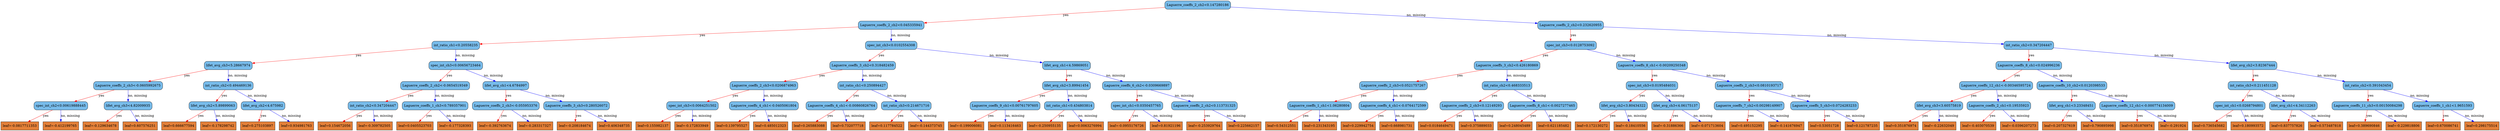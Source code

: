 digraph {
	graph [bb="0,0,8634.4,567",
		rankdir=TB
	];
	node [label="\N"];
	0	[fillcolor="#78bceb",
		height=0.5,
		label="Laguerre_coeffs_2_ch2<0.147280186",
		pos="4266.5,549",
		shape=box,
		style="filled, rounded",
		width=3.1076];
	1	[fillcolor="#78bceb",
		height=0.5,
		label="Laguerre_coeffs_2_ch2<0.045335941",
		pos="3162.5,460.5",
		shape=box,
		style="filled, rounded",
		width=3.1076];
	0 -> 1	[color="#FF0000",
		label=yes,
		lp="3822.5,504.75",
		pos="e,3274.7,470.29 4154.3,539.21 3946.3,522.91 3502.3,488.13 3286.1,471.18"];
	2	[fillcolor="#78bceb",
		height=0.5,
		label="Laguerre_coeffs_2_ch2<0.232620955",
		pos="5432.5,460.5",
		shape=box,
		style="filled, rounded",
		width=3.1076];
	0 -> 2	[color="#0000FF",
		label="no, missing",
		lp="4986.4,504.75",
		pos="e,5320.3,469.82 4378.8,539.67 4598,523.41 5081.1,487.57 5309,470.66"];
	3	[fillcolor="#78bceb",
		height=0.5,
		label="int_ratio_ch1<0.20558235",
		pos="1620.5,372",
		shape=box,
		style="filled, rounded",
		width=2.2326];
	1 -> 3	[color="#FF0000",
		label=yes,
		lp="2539.5,416.25",
		pos="e,1701.2,377.53 3050.4,453.21 2758.6,436.84 1980.1,393.17 1712.4,378.15"];
	4	[fillcolor="#78bceb",
		height=0.5,
		label="spec_int_ch3<0.0102554308",
		pos="3162.5,372",
		shape=box,
		style="filled, rounded",
		width=2.4097];
	1 -> 4	[color="#0000FF",
		label="no, missing",
		lp="3194.4,416.25",
		pos="e,3162.5,390.35 3162.5,442.41 3162.5,430.76 3162.5,415.05 3162.5,401.52"];
	5	[fillcolor="#78bceb",
		height=0.5,
		label="spec_int_ch3<0.0128753092",
		pos="5432.5,372",
		shape=box,
		style="filled, rounded",
		width=2.4097];
	2 -> 5	[color="#FF0000",
		label=yes,
		lp="5441.5,416.25",
		pos="e,5432.5,390.35 5432.5,442.41 5432.5,430.76 5432.5,415.05 5432.5,401.52"];
	6	[fillcolor="#78bceb",
		height=0.5,
		label="int_ratio_ch2<0.347204447",
		pos="7011.5,372",
		shape=box,
		style="filled, rounded",
		width=2.3264];
	2 -> 6	[color="#0000FF",
		label="no, missing",
		lp="6395.4,416.25",
		pos="e,6927.6,377.6 5544.8,453.35 5841.2,437.11 6640.6,393.32 6916.4,378.21"];
	7	[fillcolor="#78bceb",
		height=0.5,
		label="lifet_avg_ch3<5.28667974",
		pos="784.5,283.5",
		shape=box,
		style="filled, rounded",
		width=2.2639];
	3 -> 7	[color="#FF0000",
		label=yes,
		lp="1286.5,327.75",
		pos="e,866.48,292.98 1540,362.67 1384.2,346.56 1042.7,311.22 877.58,294.13"];
	8	[fillcolor="#78bceb",
		height=0.5,
		label="spec_int_ch3<0.00656723464",
		pos="1620.5,283.5",
		shape=box,
		style="filled, rounded",
		width=2.5035];
	3 -> 8	[color="#0000FF",
		label="no, missing",
		lp="1652.4,327.75",
		pos="e,1620.5,301.85 1620.5,353.91 1620.5,342.26 1620.5,326.55 1620.5,313.02"];
	9	[fillcolor="#78bceb",
		height=0.5,
		label="Laguerre_coeffs_3_ch2<0.318482459",
		pos="2958.5,283.5",
		shape=box,
		style="filled, rounded",
		width=3.1076];
	4 -> 9	[color="#FF0000",
		label=yes,
		lp="3088.5,327.75",
		pos="e,2999.6,301.91 3121.7,353.7 3089.6,340.08 3044.6,320.99 3010,306.32"];
	10	[fillcolor="#78bceb",
		height=0.5,
		label="lifet_avg_ch1<4.59869051",
		pos="3541.5,283.5",
		shape=box,
		style="filled, rounded",
		width=2.2639];
	4 -> 10	[color="#0000FF",
		label="no, missing",
		lp="3418.4,327.75",
		pos="e,3465.1,301.95 3238.7,353.6 3301,339.4 3388.9,319.32 3454,304.47"];
	15	[fillcolor="#78bceb",
		height=0.5,
		label="Laguerre_coeffs_2_ch3<-0.0605992675",
		pos="437.5,195",
		shape=box,
		style="filled, rounded",
		width=3.2639];
	7 -> 15	[color="#FF0000",
		label=yes,
		lp="651.5,239.25",
		pos="e,507.49,213.45 714.7,265.1 657.96,250.96 577.87,230.99 518.35,216.15"];
	16	[fillcolor="#78bceb",
		height=0.5,
		label="int_ratio_ch2<0.494469136",
		pos="784.5,195",
		shape=box,
		style="filled, rounded",
		width=2.3264];
	7 -> 16	[color="#0000FF",
		label="no, missing",
		lp="816.38,239.25",
		pos="e,784.5,213.35 784.5,265.41 784.5,253.76 784.5,238.05 784.5,224.52"];
	17	[fillcolor="#78bceb",
		height=0.5,
		label="Laguerre_coeffs_2_ch2<-0.0654519349",
		pos="1498.5,195",
		shape=box,
		style="filled, rounded",
		width=3.2639];
	8 -> 17	[color="#FF0000",
		label=yes,
		lp="1579.5,239.25",
		pos="e,1522.9,213.27 1596.1,265.2 1577.7,252.18 1552.3,234.17 1532.1,219.79"];
	18	[fillcolor="#78bceb",
		height=0.5,
		label="lifet_avg_ch1<4.6784997",
		pos="1742.5,195",
		shape=box,
		style="filled, rounded",
		width=2.1701];
	8 -> 18	[color="#0000FF",
		label="no, missing",
		lp="1724.4,239.25",
		pos="e,1718.1,213.27 1644.9,265.2 1663.3,252.18 1688.7,234.17 1708.9,219.79"];
	31	[fillcolor="#78bceb",
		height=0.5,
		label="spec_int_ch2<0.00619888445",
		pos="205.5,106.5",
		shape=box,
		style="filled, rounded",
		width=2.5035];
	15 -> 31	[color="#FF0000",
		label=yes,
		lp="351.5,150.75",
		pos="e,252.1,124.87 390.83,176.6 353.94,162.85 302.28,143.58 262.86,128.89"];
	32	[fillcolor="#78bceb",
		height=0.5,
		label="lifet_avg_ch3<4.82009935",
		pos="437.5,106.5",
		shape=box,
		style="filled, rounded",
		width=2.2639];
	15 -> 32	[color="#0000FF",
		label="no, missing",
		lp="469.38,150.75",
		pos="e,437.5,124.85 437.5,176.91 437.5,165.26 437.5,149.55 437.5,136.02"];
	33	[fillcolor="#78bceb",
		height=0.5,
		label="lifet_avg_ch2<5.89899063",
		pos="730.5,106.5",
		shape=box,
		style="filled, rounded",
		width=2.2639];
	16 -> 33	[color="#FF0000",
		label=yes,
		lp="771.5,150.75",
		pos="e,741.33,124.85 773.83,176.91 766.26,164.79 755.95,148.27 747.29,134.39"];
	34	[fillcolor="#78bceb",
		height=0.5,
		label="lifet_avg_ch2<4.675982",
		pos="904.5,106.5",
		shape=box,
		style="filled, rounded",
		width=2.0764];
	16 -> 34	[color="#0000FF",
		label="no, missing",
		lp="887.38,150.75",
		pos="e,880.55,124.77 808.5,176.7 826.48,163.74 851.32,145.84 871.22,131.49"];
	63	[fillcolor="#e48038",
		height=0.5,
		label="leaf=-0.0817711353",
		pos="63.5,18",
		shape=box,
		style=filled,
		width=1.7639];
	31 -> 63	[color="#FF0000",
		label=yes,
		lp="156.5,62.25",
		pos="e,91.845,36.267 177.11,88.203 155.43,75.003 125.36,56.683 101.6,42.209"];
	64	[fillcolor="#e48038",
		height=0.5,
		label="leaf=-0.412199765",
		pos="205.5,18",
		shape=box,
		style=filled,
		width=1.6701];
	31 -> 64	[color="#0000FF",
		label="no, missing",
		lp="237.38,62.25",
		pos="e,205.5,36.35 205.5,88.41 205.5,76.758 205.5,61.047 205.5,47.519"];
	65	[fillcolor="#e48038",
		height=0.5,
		label="leaf=-0.129634678",
		pos="343.5,18",
		shape=box,
		style=filled,
		width=1.6701];
	32 -> 65	[color="#FF0000",
		label=yes,
		lp="408.5,62.25",
		pos="e,362.35,36.35 418.93,88.41 405.11,75.698 386.05,58.157 370.55,43.889"];
	66	[fillcolor="#e48038",
		height=0.5,
		label="leaf=0.607576251",
		pos="479.5,18",
		shape=box,
		style=filled,
		width=1.6076];
	32 -> 66	[color="#0000FF",
		label="no, missing",
		lp="494.38,62.25",
		pos="e,471.08,36.35 445.8,88.41 451.57,76.522 459.39,60.41 466.05,46.702"];
	67	[fillcolor="#e48038",
		height=0.5,
		label="leaf=0.666677594",
		pos="613.5,18",
		shape=box,
		style=filled,
		width=1.6076];
	33 -> 67	[color="#FF0000",
		label=yes,
		lp="691.5,62.25",
		pos="e,636.85,36.267 707.1,88.203 689.57,75.238 665.35,57.336 645.95,42.988"];
	68	[fillcolor="#e48038",
		height=0.5,
		label="leaf=-0.178298742",
		pos="749.5,18",
		shape=box,
		style=filled,
		width=1.6701];
	33 -> 68	[color="#0000FF",
		label="no, missing",
		lp="774.38,62.25",
		pos="e,745.69,36.35 734.25,88.41 736.81,76.758 740.26,61.047 743.24,47.519"];
	69	[fillcolor="#e48038",
		height=0.5,
		label="leaf=0.275103897",
		pos="885.5,18",
		shape=box,
		style=filled,
		width=1.6076];
	34 -> 69	[color="#FF0000",
		label=yes,
		lp="906.5,62.25",
		pos="e,889.31,36.35 900.75,88.41 898.19,76.758 894.74,61.047 891.76,47.519"];
	70	[fillcolor="#e48038",
		height=0.5,
		label="leaf=0.934981763",
		pos="1019.5,18",
		shape=box,
		style=filled,
		width=1.6076];
	34 -> 70	[color="#0000FF",
		label="no, missing",
		lp="1004.4,62.25",
		pos="e,996.54,36.267 927.5,88.203 944.65,75.297 968.32,57.498 987.35,43.183"];
	35	[fillcolor="#78bceb",
		height=0.5,
		label="int_ratio_ch2<0.347204447",
		pos="1284.5,106.5",
		shape=box,
		style="filled, rounded",
		width=2.3264];
	17 -> 35	[color="#FF0000",
		label=yes,
		lp="1420.5,150.75",
		pos="e,1327.5,124.87 1455.5,176.6 1421.6,162.9 1374.2,143.75 1337.9,129.08"];
	36	[fillcolor="#78bceb",
		height=0.5,
		label="Laguerre_coeffs_1_ch3<0.789357901",
		pos="1498.5,106.5",
		shape=box,
		style="filled, rounded",
		width=3.1076];
	17 -> 36	[color="#0000FF",
		label="no, missing",
		lp="1530.4,150.75",
		pos="e,1498.5,124.85 1498.5,176.91 1498.5,165.26 1498.5,149.55 1498.5,136.02"];
	37	[fillcolor="#78bceb",
		height=0.5,
		label="Laguerre_coeffs_2_ch3<-0.055953376",
		pos="1742.5,106.5",
		shape=box,
		style="filled, rounded",
		width=3.1701];
	18 -> 37	[color="#FF0000",
		label=yes,
		lp="1751.5,150.75",
		pos="e,1742.5,124.85 1742.5,176.91 1742.5,165.26 1742.5,149.55 1742.5,136.02"];
	38	[fillcolor="#78bceb",
		height=0.5,
		label="Laguerre_coeffs_3_ch3<0.280526072",
		pos="1986.5,106.5",
		shape=box,
		style="filled, rounded",
		width=3.1076];
	18 -> 38	[color="#0000FF",
		label="no, missing",
		lp="1918.4,150.75",
		pos="e,1937.5,124.87 1791.6,176.6 1830.5,162.79 1885.2,143.42 1926.7,128.7"];
	71	[fillcolor="#e48038",
		height=0.5,
		label="leaf=0.154672056",
		pos="1153.5,18",
		shape=box,
		style=filled,
		width=1.6076];
	35 -> 71	[color="#FF0000",
		label=yes,
		lp="1240.5,62.25",
		pos="e,1179.6,36.267 1258.3,88.203 1238.5,75.12 1211.1,57.01 1189.2,42.597"];
	72	[fillcolor="#e48038",
		height=0.5,
		label="leaf=-0.309782505",
		pos="1289.5,18",
		shape=box,
		style=filled,
		width=1.6701];
	35 -> 72	[color="#0000FF",
		label="no, missing",
		lp="1319.4,62.25",
		pos="e,1288.5,36.35 1285.5,88.41 1286.2,76.758 1287.1,61.047 1287.9,47.519"];
	73	[fillcolor="#e48038",
		height=0.5,
		label="leaf=0.0405523703",
		pos="1428.5,18",
		shape=box,
		style=filled,
		width=1.7014];
	36 -> 73	[color="#FF0000",
		label=yes,
		lp="1479.5,62.25",
		pos="e,1442.5,36.35 1484.7,88.41 1474.7,76.051 1461,59.127 1449.6,45.085"];
	74	[fillcolor="#e48038",
		height=0.5,
		label="leaf=-0.177328393",
		pos="1567.5,18",
		shape=box,
		style=filled,
		width=1.6701];
	36 -> 74	[color="#0000FF",
		label="no, missing",
		lp="1571.4,62.25",
		pos="e,1553.7,36.35 1512.1,88.41 1522,76.051 1535.5,59.127 1546.7,45.085"];
	75	[fillcolor="#e48038",
		height=0.5,
		label="leaf=-0.392763674",
		pos="1705.5,18",
		shape=box,
		style=filled,
		width=1.6701];
	37 -> 75	[color="#FF0000",
		label=yes,
		lp="1736.5,62.25",
		pos="e,1712.9,36.35 1735.2,88.41 1730.1,76.522 1723.2,60.41 1717.3,46.702"];
	76	[fillcolor="#e48038",
		height=0.5,
		label="leaf=-0.283317327",
		pos="1843.5,18",
		shape=box,
		style=filled,
		width=1.6701];
	37 -> 76	[color="#0000FF",
		label="no, missing",
		lp="1834.4,62.25",
		pos="e,1823.2,36.35 1762.5,88.41 1777.4,75.581 1798.2,57.831 1814.9,43.493"];
	77	[fillcolor="#e48038",
		height=0.5,
		label="leaf=-0.208184674",
		pos="1981.5,18",
		shape=box,
		style=filled,
		width=1.6701];
	38 -> 77	[color="#FF0000",
		label=yes,
		lp="1993.5,62.25",
		pos="e,1982.5,36.35 1985.5,88.41 1984.8,76.758 1983.9,61.047 1983.1,47.519"];
	78	[fillcolor="#e48038",
		height=0.5,
		label="leaf=0.406348735",
		pos="2117.5,18",
		shape=box,
		style=filled,
		width=1.6076];
	38 -> 78	[color="#0000FF",
		label="no, missing",
		lp="2096.4,62.25",
		pos="e,2091.4,36.267 2012.7,88.203 2032.5,75.12 2059.9,57.01 2081.8,42.597"];
	19	[fillcolor="#78bceb",
		height=0.5,
		label="Laguerre_coeffs_2_ch3<0.0206874963",
		pos="2633.5,195",
		shape=box,
		style="filled, rounded",
		width=3.2014];
	9 -> 19	[color="#FF0000",
		label=yes,
		lp="2834.5,239.25",
		pos="e,2699.1,213.45 2893.1,265.1 2840.2,251.02 2765.6,231.16 2709.9,216.34"];
	20	[fillcolor="#78bceb",
		height=0.5,
		label="int_ratio_ch1<0.250894427",
		pos="2958.5,195",
		shape=box,
		style="filled, rounded",
		width=2.3264];
	9 -> 20	[color="#0000FF",
		label="no, missing",
		lp="2990.4,239.25",
		pos="e,2958.5,213.35 2958.5,265.41 2958.5,253.76 2958.5,238.05 2958.5,224.52"];
	21	[fillcolor="#78bceb",
		height=0.5,
		label="lifet_avg_ch2<3.89941454",
		pos="3541.5,195",
		shape=box,
		style="filled, rounded",
		width=2.2639];
	10 -> 21	[color="#FF0000",
		label=yes,
		lp="3550.5,239.25",
		pos="e,3541.5,213.35 3541.5,265.41 3541.5,253.76 3541.5,238.05 3541.5,224.52"];
	22	[fillcolor="#78bceb",
		height=0.5,
		label="Laguerre_coeffs_6_ch2<-0.0309669897",
		pos="3913.5,195",
		shape=box,
		style="filled, rounded",
		width=3.2639];
	10 -> 22	[color="#0000FF",
		label="no, missing",
		lp="3793.4,239.25",
		pos="e,3838.5,213.45 3616.3,265.1 3677.4,250.9 3763.7,230.82 3827.6,215.97"];
	39	[fillcolor="#78bceb",
		height=0.5,
		label="spec_int_ch3<0.0064251502",
		pos="2387.5,106.5",
		shape=box,
		style="filled, rounded",
		width=2.4097];
	19 -> 39	[color="#FF0000",
		label=yes,
		lp="2542.5,150.75",
		pos="e,2436.9,124.87 2584,176.6 2544.6,162.76 2489.4,143.34 2447.5,128.61"];
	40	[fillcolor="#78bceb",
		height=0.5,
		label="Laguerre_coeffs_4_ch1<-0.0405061804",
		pos="2633.5,106.5",
		shape=box,
		style="filled, rounded",
		width=3.2639];
	19 -> 40	[color="#0000FF",
		label="no, missing",
		lp="2665.4,150.75",
		pos="e,2633.5,124.85 2633.5,176.91 2633.5,165.26 2633.5,149.55 2633.5,136.02"];
	41	[fillcolor="#78bceb",
		height=0.5,
		label="Laguerre_coeffs_4_ch1<-0.00860826764",
		pos="2907.5,106.5",
		shape=box,
		style="filled, rounded",
		width=3.3576];
	20 -> 41	[color="#FF0000",
		label=yes,
		lp="2947.5,150.75",
		pos="e,2917.7,124.85 2948.4,176.91 2941.3,164.79 2931.5,148.27 2923.4,134.39"];
	42	[fillcolor="#78bceb",
		height=0.5,
		label="int_ratio_ch3<0.214671716",
		pos="3130.5,106.5",
		shape=box,
		style="filled, rounded",
		width=2.3264];
	20 -> 42	[color="#0000FF",
		label="no, missing",
		lp="3092.4,150.75",
		pos="e,3095.9,124.91 2992.9,176.7 3019.5,163.31 3056.6,144.65 3085.6,130.08"];
	79	[fillcolor="#e48038",
		height=0.5,
		label="leaf=0.155982137",
		pos="2251.5,18",
		shape=box,
		style=filled,
		width=1.6076];
	39 -> 79	[color="#FF0000",
		label=yes,
		lp="2341.5,62.25",
		pos="e,2278.6,36.267 2360.3,88.203 2339.6,75.062 2311,56.846 2288.3,42.403"];
	80	[fillcolor="#e48038",
		height=0.5,
		label="leaf=-0.172833949",
		pos="2387.5,18",
		shape=box,
		style=filled,
		width=1.6701];
	39 -> 80	[color="#0000FF",
		label="no, missing",
		lp="2419.4,62.25",
		pos="e,2387.5,36.35 2387.5,88.41 2387.5,76.758 2387.5,61.047 2387.5,47.519"];
	81	[fillcolor="#e48038",
		height=0.5,
		label="leaf=0.139795527",
		pos="2523.5,18",
		shape=box,
		style=filled,
		width=1.6076];
	40 -> 81	[color="#FF0000",
		label=yes,
		lp="2597.5,62.25",
		pos="e,2545.5,36.267 2611.5,88.203 2595.2,75.356 2572.7,57.661 2554.5,43.38"];
	82	[fillcolor="#e48038",
		height=0.5,
		label="leaf=0.485012323",
		pos="2657.5,18",
		shape=box,
		style=filled,
		width=1.6076];
	40 -> 82	[color="#0000FF",
		label="no, missing",
		lp="2680.4,62.25",
		pos="e,2652.7,36.35 2638.2,88.41 2641.5,76.64 2645.9,60.729 2649.7,47.11"];
	83	[fillcolor="#e48038",
		height=0.5,
		label="leaf=0.265883088",
		pos="2791.5,18",
		shape=box,
		style=filled,
		width=1.6076];
	41 -> 83	[color="#FF0000",
		label=yes,
		lp="2869.5,62.25",
		pos="e,2814.7,36.267 2884.3,88.203 2866.9,75.238 2842.9,57.336 2823.7,42.988"];
	84	[fillcolor="#e48038",
		height=0.5,
		label="leaf=0.732077718",
		pos="2925.5,18",
		shape=box,
		style=filled,
		width=1.6076];
	41 -> 84	[color="#0000FF",
		label="no, missing",
		lp="2950.4,62.25",
		pos="e,2921.9,36.35 2911.1,88.41 2913.5,76.758 2916.8,61.047 2919.6,47.519"];
	85	[fillcolor="#e48038",
		height=0.5,
		label="leaf=0.117784522",
		pos="3059.5,18",
		shape=box,
		style=filled,
		width=1.6076];
	42 -> 85	[color="#FF0000",
		label=yes,
		lp="3110.5,62.25",
		pos="e,3073.7,36.35 3116.5,88.41 3106.3,76.051 3092.4,59.127 3080.9,45.085"];
	86	[fillcolor="#e48038",
		height=0.5,
		label="leaf=-0.144373745",
		pos="3195.5,18",
		shape=box,
		style=filled,
		width=1.6701];
	42 -> 86	[color="#0000FF",
		label="no, missing",
		lp="3201.4,62.25",
		pos="e,3182.5,36.35 3143.3,88.41 3152.5,76.169 3165.1,59.449 3175.6,45.487"];
	43	[fillcolor="#78bceb",
		height=0.5,
		label="Laguerre_coeffs_9_ch1<0.00761797605",
		pos="3427.5,106.5",
		shape=box,
		style="filled, rounded",
		width=3.2951];
	21 -> 43	[color="#FF0000",
		label=yes,
		lp="3504.5,150.75",
		pos="e,3450.3,124.77 3518.7,176.7 3501.7,163.8 3478.2,146 3459.4,131.68"];
	44	[fillcolor="#78bceb",
		height=0.5,
		label="int_ratio_ch1<0.434803814",
		pos="3647.5,106.5",
		shape=box,
		style="filled, rounded",
		width=2.3264];
	21 -> 44	[color="#0000FF",
		label="no, missing",
		lp="3636.4,150.75",
		pos="e,3626.3,124.77 3562.7,176.7 3578.4,163.86 3600.1,146.16 3617.6,131.88"];
	45	[fillcolor="#78bceb",
		height=0.5,
		label="spec_int_ch1<0.0350457765",
		pos="3913.5,106.5",
		shape=box,
		style="filled, rounded",
		width=2.4097];
	22 -> 45	[color="#FF0000",
		label=yes,
		lp="3922.5,150.75",
		pos="e,3913.5,124.85 3913.5,176.91 3913.5,165.26 3913.5,149.55 3913.5,136.02"];
	46	[fillcolor="#78bceb",
		height=0.5,
		label="Laguerre_coeffs_2_ch2<0.113731325",
		pos="4156.5,106.5",
		shape=box,
		style="filled, rounded",
		width=3.1076];
	22 -> 46	[color="#0000FF",
		label="no, missing",
		lp="4089.4,150.75",
		pos="e,4107.7,124.87 3962.4,176.6 4001.2,162.79 4055.6,143.42 4096.9,128.7"];
	87	[fillcolor="#e48038",
		height=0.5,
		label="leaf=-0.199006081",
		pos="3333.5,18",
		shape=box,
		style=filled,
		width=1.6701];
	43 -> 87	[color="#FF0000",
		label=yes,
		lp="3398.5,62.25",
		pos="e,3352.4,36.35 3408.9,88.41 3395.1,75.698 3376.1,58.157 3360.5,43.889"];
	88	[fillcolor="#e48038",
		height=0.5,
		label="leaf=0.113416463",
		pos="3469.5,18",
		shape=box,
		style=filled,
		width=1.6076];
	43 -> 88	[color="#0000FF",
		label="no, missing",
		lp="3484.4,62.25",
		pos="e,3461.1,36.35 3435.8,88.41 3441.6,76.522 3449.4,60.41 3456,46.702"];
	89	[fillcolor="#e48038",
		height=0.5,
		label="leaf=-0.250955135",
		pos="3605.5,18",
		shape=box,
		style=filled,
		width=1.6701];
	44 -> 89	[color="#FF0000",
		label=yes,
		lp="3639.5,62.25",
		pos="e,3613.9,36.35 3639.2,88.41 3633.4,76.522 3625.6,60.41 3619,46.702"];
	90	[fillcolor="#e48038",
		height=0.5,
		label="leaf=0.0063276994",
		pos="3744.5,18",
		shape=box,
		style=filled,
		width=1.7014];
	44 -> 90	[color="#0000FF",
		label="no, missing",
		lp="3737.4,62.25",
		pos="e,3725,36.35 3666.7,88.41 3680.9,75.698 3700.6,58.157 3716.6,43.889"];
	91	[fillcolor="#e48038",
		height=0.5,
		label="leaf=-0.0955176726",
		pos="3887.5,18",
		shape=box,
		style=filled,
		width=1.7639];
	45 -> 91	[color="#FF0000",
		label=yes,
		lp="3912.5,62.25",
		pos="e,3892.7,36.35 3908.4,88.41 3904.8,76.64 3900,60.729 3895.9,47.11"];
	92	[fillcolor="#e48038",
		height=0.5,
		label="leaf=0.81921196",
		pos="4023.5,18",
		shape=box,
		style=filled,
		width=1.5139];
	45 -> 92	[color="#0000FF",
		label="no, missing",
		lp="4010.4,62.25",
		pos="e,4001.5,36.267 3935.5,88.203 3951.8,75.356 3974.3,57.661 3992.5,43.38"];
	93	[fillcolor="#e48038",
		height=0.5,
		label="leaf=-0.253929764",
		pos="4156.5,18",
		shape=box,
		style=filled,
		width=1.6701];
	46 -> 93	[color="#FF0000",
		label=yes,
		lp="4165.5,62.25",
		pos="e,4156.5,36.35 4156.5,88.41 4156.5,76.758 4156.5,61.047 4156.5,47.519"];
	94	[fillcolor="#e48038",
		height=0.5,
		label="leaf=0.225662157",
		pos="4292.5,18",
		shape=box,
		style=filled,
		width=1.6076];
	46 -> 94	[color="#0000FF",
		label="no, missing",
		lp="4269.4,62.25",
		pos="e,4265.4,36.267 4183.7,88.203 4204.4,75.062 4233,56.846 4255.7,42.403"];
	11	[fillcolor="#78bceb",
		height=0.5,
		label="Laguerre_coeffs_3_ch2<0.426180869",
		pos="5195.5,283.5",
		shape=box,
		style="filled, rounded",
		width=3.1076];
	5 -> 11	[color="#FF0000",
		label=yes,
		lp="5344.5,327.75",
		pos="e,5243.1,301.87 5384.8,353.6 5347.1,339.82 5294.1,320.5 5253.8,305.79"];
	12	[fillcolor="#78bceb",
		height=0.5,
		label="Laguerre_coeffs_8_ch1<-0.00209250348",
		pos="5695.5,283.5",
		shape=box,
		style="filled, rounded",
		width=3.3576];
	5 -> 12	[color="#0000FF",
		label="no, missing",
		lp="5620.4,327.75",
		pos="e,5642.7,301.87 5485.4,353.6 5527.7,339.7 5587,320.17 5631.9,305.42"];
	13	[fillcolor="#78bceb",
		height=0.5,
		label="Laguerre_coeffs_8_ch1<0.024996236",
		pos="7011.5,283.5",
		shape=box,
		style="filled, rounded",
		width=3.1076];
	6 -> 13	[color="#FF0000",
		label=yes,
		lp="7020.5,327.75",
		pos="e,7011.5,301.85 7011.5,353.91 7011.5,342.26 7011.5,326.55 7011.5,313.02"];
	14	[fillcolor="#78bceb",
		height=0.5,
		label="lifet_avg_ch2<3.82367444",
		pos="7789.5,283.5",
		shape=box,
		style="filled, rounded",
		width=2.2639];
	6 -> 14	[color="#0000FF",
		label="no, missing",
		lp="7502.4,327.75",
		pos="e,7707.6,293.6 7095.5,361.66 7242.1,345.36 7543.7,311.83 7696.4,294.85"];
	23	[fillcolor="#78bceb",
		height=0.5,
		label="Laguerre_coeffs_2_ch3<0.0521757267",
		pos="4808.5,195",
		shape=box,
		style="filled, rounded",
		width=3.2014];
	11 -> 23	[color="#FF0000",
		label=yes,
		lp="5046.5,239.25",
		pos="e,4886.6,213.45 5117.7,265.1 5054,250.87 4963.9,230.74 4897.4,215.88"];
	24	[fillcolor="#78bceb",
		height=0.5,
		label="int_ratio_ch2<0.468333513",
		pos="5195.5,195",
		shape=box,
		style="filled, rounded",
		width=2.3264];
	11 -> 24	[color="#0000FF",
		label="no, missing",
		lp="5227.4,239.25",
		pos="e,5195.5,213.35 5195.5,265.41 5195.5,253.76 5195.5,238.05 5195.5,224.52"];
	25	[fillcolor="#78bceb",
		height=0.5,
		label="spec_int_ch3<0.0195484031",
		pos="5695.5,195",
		shape=box,
		style="filled, rounded",
		width=2.4097];
	12 -> 25	[color="#FF0000",
		label=yes,
		lp="5704.5,239.25",
		pos="e,5695.5,213.35 5695.5,265.41 5695.5,253.76 5695.5,238.05 5695.5,224.52"];
	26	[fillcolor="#78bceb",
		height=0.5,
		label="Laguerre_coeffs_2_ch3<0.0810193717",
		pos="6041.5,195",
		shape=box,
		style="filled, rounded",
		width=3.2014];
	12 -> 26	[color="#0000FF",
		label="no, missing",
		lp="5931.4,239.25",
		pos="e,5971.7,213.45 5765.1,265.1 5821.7,250.96 5901.5,230.99 5960.9,216.15"];
	47	[fillcolor="#78bceb",
		height=0.5,
		label="Laguerre_coeffs_1_ch1<1.06280804",
		pos="4552.5,106.5",
		shape=box,
		style="filled, rounded",
		width=3.0139];
	23 -> 47	[color="#FF0000",
		label=yes,
		lp="4712.5,150.75",
		pos="e,4603.9,124.87 4757,176.6 4715.9,162.73 4658.3,143.25 4614.7,128.51"];
	48	[fillcolor="#78bceb",
		height=0.5,
		label="Laguerre_coeffs_4_ch1<-0.0764172599",
		pos="4808.5,106.5",
		shape=box,
		style="filled, rounded",
		width=3.2639];
	23 -> 48	[color="#0000FF",
		label="no, missing",
		lp="4840.4,150.75",
		pos="e,4808.5,124.85 4808.5,176.91 4808.5,165.26 4808.5,149.55 4808.5,136.02"];
	49	[fillcolor="#78bceb",
		height=0.5,
		label="Laguerre_coeffs_2_ch3<0.12149293",
		pos="5073.5,106.5",
		shape=box,
		style="filled, rounded",
		width=3.0139];
	24 -> 49	[color="#FF0000",
		label=yes,
		lp="5154.5,150.75",
		pos="e,5097.9,124.77 5171.1,176.7 5152.7,163.68 5127.3,145.67 5107.1,131.29"];
	50	[fillcolor="#78bceb",
		height=0.5,
		label="Laguerre_coeffs_8_ch1<-0.0027277465",
		pos="5317.5,106.5",
		shape=box,
		style="filled, rounded",
		width=3.2639];
	24 -> 50	[color="#0000FF",
		label="no, missing",
		lp="5299.4,150.75",
		pos="e,5293.1,124.77 5219.9,176.7 5238.3,163.68 5263.7,145.67 5283.9,131.29"];
	95	[fillcolor="#e48038",
		height=0.5,
		label="leaf=0.54312551",
		pos="4422.5,18",
		shape=box,
		style=filled,
		width=1.5139];
	47 -> 95	[color="#FF0000",
		label=yes,
		lp="4508.5,62.25",
		pos="e,4448.4,36.267 4526.5,88.203 4506.8,75.12 4479.6,57.01 4458,42.597"];
	96	[fillcolor="#e48038",
		height=0.5,
		label="leaf=0.231343195",
		pos="4552.5,18",
		shape=box,
		style=filled,
		width=1.6076];
	47 -> 96	[color="#0000FF",
		label="no, missing",
		lp="4584.4,62.25",
		pos="e,4552.5,36.35 4552.5,88.41 4552.5,76.758 4552.5,61.047 4552.5,47.519"];
	97	[fillcolor="#e48038",
		height=0.5,
		label="leaf=0.229942754",
		pos="4686.5,18",
		shape=box,
		style=filled,
		width=1.6076];
	48 -> 97	[color="#FF0000",
		label=yes,
		lp="4767.5,62.25",
		pos="e,4710.9,36.267 4784.1,88.203 4765.7,75.179 4740.3,57.173 4720.1,42.792"];
	98	[fillcolor="#e48038",
		height=0.5,
		label="leaf=0.668981731",
		pos="4820.5,18",
		shape=box,
		style=filled,
		width=1.6076];
	48 -> 98	[color="#0000FF",
		label="no, missing",
		lp="4848.4,62.25",
		pos="e,4818.1,36.35 4810.9,88.41 4812.5,76.758 4814.7,61.047 4816.5,47.519"];
	99	[fillcolor="#e48038",
		height=0.5,
		label="leaf=0.0184649471",
		pos="4957.5,18",
		shape=box,
		style=filled,
		width=1.7014];
	49 -> 99	[color="#FF0000",
		label=yes,
		lp="5035.5,62.25",
		pos="e,4980.7,36.267 5050.3,88.203 5032.9,75.238 5008.9,57.336 4989.7,42.988"];
	100	[fillcolor="#e48038",
		height=0.5,
		label="leaf=0.375889033",
		pos="5094.5,18",
		shape=box,
		style=filled,
		width=1.6076];
	49 -> 100	[color="#0000FF",
		label="no, missing",
		lp="5118.4,62.25",
		pos="e,5090.3,36.35 5077.6,88.41 5080.5,76.758 5084.3,61.047 5087.6,47.519"];
	101	[fillcolor="#e48038",
		height=0.5,
		label="leaf=0.248045489",
		pos="5228.5,18",
		shape=box,
		style=filled,
		width=1.6076];
	50 -> 101	[color="#FF0000",
		label=yes,
		lp="5290.5,62.25",
		pos="e,5246.4,36.35 5299.9,88.41 5287,75.816 5269.1,58.481 5254.5,44.286"];
	102	[fillcolor="#e48038",
		height=0.5,
		label="leaf=0.621185482",
		pos="5362.5,18",
		shape=box,
		style=filled,
		width=1.6076];
	50 -> 102	[color="#0000FF",
		label="no, missing",
		lp="5376.4,62.25",
		pos="e,5353.5,36.35 5326.4,88.41 5332.6,76.405 5341.1,60.091 5348.3,46.295"];
	51	[fillcolor="#78bceb",
		height=0.5,
		label="lifet_avg_ch2<3.80434322",
		pos="5604.5,106.5",
		shape=box,
		style="filled, rounded",
		width=2.2639];
	25 -> 51	[color="#FF0000",
		label=yes,
		lp="5667.5,150.75",
		pos="e,5622.8,124.85 5677.5,176.91 5664.1,164.2 5645.7,146.66 5630.7,132.39"];
	52	[fillcolor="#78bceb",
		height=0.5,
		label="lifet_avg_ch3<4.06175137",
		pos="5785.5,106.5",
		shape=box,
		style="filled, rounded",
		width=2.2639];
	25 -> 52	[color="#0000FF",
		label="no, missing",
		lp="5781.4,150.75",
		pos="e,5767.4,124.85 5713.3,176.91 5726.4,164.32 5744.4,146.98 5759.2,132.79"];
	53	[fillcolor="#78bceb",
		height=0.5,
		label="Laguerre_coeffs_7_ch2<0.00298149907",
		pos="6041.5,106.5",
		shape=box,
		style="filled, rounded",
		width=3.2951];
	26 -> 53	[color="#FF0000",
		label=yes,
		lp="6050.5,150.75",
		pos="e,6041.5,124.85 6041.5,176.91 6041.5,165.26 6041.5,149.55 6041.5,136.02"];
	54	[fillcolor="#78bceb",
		height=0.5,
		label="Laguerre_coeffs_5_ch3<0.0724283233",
		pos="6301.5,106.5",
		shape=box,
		style="filled, rounded",
		width=3.2014];
	26 -> 54	[color="#0000FF",
		label="no, missing",
		lp="6227.4,150.75",
		pos="e,6249.3,124.87 6093.8,176.6 6135.6,162.7 6194.3,143.17 6238.6,128.42"];
	103	[fillcolor="#e48038",
		height=0.5,
		label="leaf=0.172130272",
		pos="5496.5,18",
		shape=box,
		style=filled,
		width=1.6076];
	51 -> 103	[color="#FF0000",
		label=yes,
		lp="5569.5,62.25",
		pos="e,5518.1,36.267 5582.9,88.203 5566.9,75.356 5544.8,57.661 5526.9,43.38"];
	104	[fillcolor="#e48038",
		height=0.5,
		label="leaf=-0.18410556",
		pos="5629.5,18",
		shape=box,
		style=filled,
		width=1.5764];
	51 -> 104	[color="#0000FF",
		label="no, missing",
		lp="5651.4,62.25",
		pos="e,5624.5,36.35 5609.4,88.41 5612.8,76.64 5617.4,60.729 5621.4,47.11"];
	105	[fillcolor="#e48038",
		height=0.5,
		label="leaf=-0.31886366",
		pos="5761.5,18",
		shape=box,
		style=filled,
		width=1.5764];
	52 -> 105	[color="#FF0000",
		label=yes,
		lp="5785.5,62.25",
		pos="e,5766.3,36.35 5780.8,88.41 5777.5,76.64 5773.1,60.729 5769.3,47.11"];
	106	[fillcolor="#e48038",
		height=0.5,
		label="leaf=-0.071713604",
		pos="5896.5,18",
		shape=box,
		style=filled,
		width=1.6701];
	52 -> 106	[color="#0000FF",
		label="no, missing",
		lp="5883.4,62.25",
		pos="e,5874.3,36.267 5807.7,88.203 5824.3,75.297 5847.1,57.498 5865.5,43.183"];
	107	[fillcolor="#e48038",
		height=0.5,
		label="leaf=0.495152295",
		pos="6032.5,18",
		shape=box,
		style=filled,
		width=1.6076];
	53 -> 107	[color="#FF0000",
		label=yes,
		lp="6047.5,62.25",
		pos="e,6034.3,36.35 6039.7,88.41 6038.5,76.758 6036.9,61.047 6035.5,47.519"];
	108	[fillcolor="#e48038",
		height=0.5,
		label="leaf=-0.141676947",
		pos="6168.5,18",
		shape=box,
		style=filled,
		width=1.6701];
	53 -> 108	[color="#0000FF",
		label="no, missing",
		lp="6148.4,62.25",
		pos="e,6143.1,36.267 6066.9,88.203 6086.1,75.12 6112.7,57.01 6133.9,42.597"];
	109	[fillcolor="#e48038",
		height=0.5,
		label="leaf=0.53051728",
		pos="6301.5,18",
		shape=box,
		style=filled,
		width=1.5139];
	54 -> 109	[color="#FF0000",
		label=yes,
		lp="6310.5,62.25",
		pos="e,6301.5,36.35 6301.5,88.41 6301.5,76.758 6301.5,61.047 6301.5,47.519"];
	110	[fillcolor="#e48038",
		height=0.5,
		label="leaf=0.121787235",
		pos="6431.5,18",
		shape=box,
		style=filled,
		width=1.6076];
	54 -> 110	[color="#0000FF",
		label="no, missing",
		lp="6410.4,62.25",
		pos="e,6405.6,36.267 6327.5,88.203 6347.2,75.12 6374.4,57.01 6396,42.597"];
	27	[fillcolor="#78bceb",
		height=0.5,
		label="Laguerre_coeffs_12_ch1<-0.00346595724",
		pos="6898.5,195",
		shape=box,
		style="filled, rounded",
		width=3.4514];
	13 -> 27	[color="#FF0000",
		label=yes,
		lp="6974.5,239.25",
		pos="e,6921.1,213.27 6988.9,265.2 6972,252.3 6948.8,234.5 6930.1,220.18"];
	28	[fillcolor="#78bceb",
		height=0.5,
		label="Laguerre_coeffs_10_ch2<0.0120398533",
		pos="7159.5,195",
		shape=box,
		style="filled, rounded",
		width=3.2951];
	13 -> 28	[color="#0000FF",
		label="no, missing",
		lp="7131.4,239.25",
		pos="e,7129.7,213.41 7041.1,265.2 7063.7,251.99 7095.1,233.64 7119.9,219.16"];
	29	[fillcolor="#78bceb",
		height=0.5,
		label="int_ratio_ch3<0.211451128",
		pos="7789.5,195",
		shape=box,
		style="filled, rounded",
		width=2.3264];
	14 -> 29	[color="#FF0000",
		label=yes,
		lp="7798.5,239.25",
		pos="e,7789.5,213.35 7789.5,265.41 7789.5,253.76 7789.5,238.05 7789.5,224.52"];
	30	[fillcolor="#78bceb",
		height=0.5,
		label="int_ratio_ch2<0.391043454",
		pos="8187.5,195",
		shape=box,
		style="filled, rounded",
		width=2.3264];
	14 -> 30	[color="#0000FF",
		label="no, missing",
		lp="8056.4,239.25",
		pos="e,8107.2,213.45 7869.6,265.1 7935,250.87 8027.6,230.74 8096,215.88"];
	55	[fillcolor="#78bceb",
		height=0.5,
		label="lifet_avg_ch3<3.60575819",
		pos="6697.5,106.5",
		shape=box,
		style="filled, rounded",
		width=2.2639];
	27 -> 55	[color="#FF0000",
		label=yes,
		lp="6825.5,150.75",
		pos="e,6738,124.91 6858.3,176.7 6826.6,163.08 6782.3,143.99 6748.2,129.32"];
	56	[fillcolor="#78bceb",
		height=0.5,
		label="Laguerre_coeffs_2_ch1<0.19535923",
		pos="6905.5,106.5",
		shape=box,
		style="filled, rounded",
		width=3.0139];
	27 -> 56	[color="#0000FF",
		label="no, missing",
		lp="6935.4,150.75",
		pos="e,6904.1,124.85 6899.9,176.91 6900.8,165.26 6902.1,149.55 6903.2,136.02"];
	57	[fillcolor="#78bceb",
		height=0.5,
		label="lifet_avg_ch1<3.23348451",
		pos="7158.5,106.5",
		shape=box,
		style="filled, rounded",
		width=2.2639];
	28 -> 57	[color="#FF0000",
		label=yes,
		lp="7168.5,150.75",
		pos="e,7158.7,124.85 7159.3,176.91 7159.2,165.26 7159,149.55 7158.8,136.02"];
	58	[fillcolor="#78bceb",
		height=0.5,
		label="Laguerre_coeffs_12_ch1<-0.000774134009",
		pos="7385.5,106.5",
		shape=box,
		style="filled, rounded",
		width=3.5451];
	28 -> 58	[color="#0000FF",
		label="no, missing",
		lp="7325.4,150.75",
		pos="e,7340.1,124.87 7205,176.6 7240.9,162.85 7291.2,143.58 7329.6,128.89"];
	111	[fillcolor="#e48038",
		height=0.5,
		label="leaf=0.351876974",
		pos="6565.5,18",
		shape=box,
		style=filled,
		width=1.6076];
	55 -> 111	[color="#FF0000",
		label=yes,
		lp="6652.5,62.25",
		pos="e,6591.8,36.267 6671.1,88.203 6651.1,75.062 6623.3,56.846 6601.2,42.403"];
	112	[fillcolor="#e48038",
		height=0.5,
		label="leaf=-0.22632049",
		pos="6698.5,18",
		shape=box,
		style=filled,
		width=1.5764];
	55 -> 112	[color="#0000FF",
		label="no, missing",
		lp="6730.4,62.25",
		pos="e,6698.3,36.35 6697.7,88.41 6697.8,76.758 6698,61.047 6698.2,47.519"];
	113	[fillcolor="#e48038",
		height=0.5,
		label="leaf=-0.403070539",
		pos="6833.5,18",
		shape=box,
		style=filled,
		width=1.6701];
	56 -> 113	[color="#FF0000",
		label=yes,
		lp="6885.5,62.25",
		pos="e,6847.9,36.35 6891.3,88.41 6881,76.051 6866.9,59.127 6855.2,45.085"];
	114	[fillcolor="#e48038",
		height=0.5,
		label="leaf=-0.0396207273",
		pos="6975.5,18",
		shape=box,
		style=filled,
		width=1.7639];
	56 -> 114	[color="#0000FF",
		label="no, missing",
		lp="6979.4,62.25",
		pos="e,6961.5,36.35 6919.3,88.41 6929.3,76.051 6943,59.127 6954.4,45.085"];
	115	[fillcolor="#e48038",
		height=0.5,
		label="leaf=0.207327619",
		pos="7114.5,18",
		shape=box,
		style=filled,
		width=1.6076];
	57 -> 115	[color="#FF0000",
		label=yes,
		lp="7149.5,62.25",
		pos="e,7123.3,36.35 7149.8,88.41 7143.7,76.405 7135.4,60.091 7128.4,46.295"];
	116	[fillcolor="#e48038",
		height=0.5,
		label="leaf=0.790895998",
		pos="7248.5,18",
		shape=box,
		style=filled,
		width=1.6076];
	57 -> 116	[color="#0000FF",
		label="no, missing",
		lp="7244.4,62.25",
		pos="e,7230.4,36.35 7176.3,88.41 7189.4,75.816 7207.4,58.481 7222.2,44.286"];
	117	[fillcolor="#e48038",
		height=0.5,
		label="leaf=0.351876974",
		pos="7382.5,18",
		shape=box,
		style=filled,
		width=1.6076];
	58 -> 117	[color="#FF0000",
		label=yes,
		lp="7393.5,62.25",
		pos="e,7383.1,36.35 7384.9,88.41 7384.5,76.758 7384,61.047 7383.5,47.519"];
	118	[fillcolor="#e48038",
		height=0.5,
		label="leaf=-0.291924",
		pos="7508.5,18",
		shape=box,
		style=filled,
		width=1.3889];
	58 -> 118	[color="#0000FF",
		label="no, missing",
		lp="7490.4,62.25",
		pos="e,7483.9,36.267 7410.1,88.203 7428.6,75.179 7454.2,57.173 7474.7,42.792"];
	59	[fillcolor="#78bceb",
		height=0.5,
		label="spec_int_ch1<0.0268794801",
		pos="7742.5,106.5",
		shape=box,
		style="filled, rounded",
		width=2.4097];
	29 -> 59	[color="#FF0000",
		label=yes,
		lp="7779.5,150.75",
		pos="e,7751.9,124.85 7780.2,176.91 7773.7,164.9 7764.8,148.59 7757.3,134.8"];
	60	[fillcolor="#78bceb",
		height=0.5,
		label="lifet_avg_ch1<4.34112263",
		pos="7928.5,106.5",
		shape=box,
		style="filled, rounded",
		width=2.2639];
	29 -> 60	[color="#0000FF",
		label="no, missing",
		lp="7903.4,150.75",
		pos="e,7900.8,124.77 7817.3,176.7 7838.5,163.5 7867.9,145.18 7891.2,130.71"];
	61	[fillcolor="#78bceb",
		height=0.5,
		label="Laguerre_coeffs_11_ch3<0.00150084298",
		pos="8187.5,106.5",
		shape=box,
		style="filled, rounded",
		width=3.3889];
	30 -> 61	[color="#FF0000",
		label=yes,
		lp="8196.5,150.75",
		pos="e,8187.5,124.85 8187.5,176.91 8187.5,165.26 8187.5,149.55 8187.5,136.02"];
	62	[fillcolor="#78bceb",
		height=0.5,
		label="Laguerre_coeffs_1_ch1<1.9651593",
		pos="8442.5,106.5",
		shape=box,
		style="filled, rounded",
		width=2.9201];
	30 -> 62	[color="#0000FF",
		label="no, missing",
		lp="8370.4,150.75",
		pos="e,8391.3,124.87 8238.8,176.6 8279.7,162.73 8337.1,143.25 8380.6,128.51"];
	119	[fillcolor="#e48038",
		height=0.5,
		label="leaf=0.736545682",
		pos="7634.5,18",
		shape=box,
		style=filled,
		width=1.6076];
	59 -> 119	[color="#FF0000",
		label=yes,
		lp="7707.5,62.25",
		pos="e,7656.1,36.267 7720.9,88.203 7704.9,75.356 7682.8,57.661 7664.9,43.38"];
	120	[fillcolor="#e48038",
		height=0.5,
		label="leaf=0.180993572",
		pos="7768.5,18",
		shape=box,
		style=filled,
		width=1.6076];
	59 -> 120	[color="#0000FF",
		label="no, missing",
		lp="7790.4,62.25",
		pos="e,7763.3,36.35 7747.6,88.41 7751.2,76.64 7756,60.729 7760.1,47.11"];
	121	[fillcolor="#e48038",
		height=0.5,
		label="leaf=0.837757826",
		pos="7902.5,18",
		shape=box,
		style=filled,
		width=1.6076];
	60 -> 121	[color="#FF0000",
		label=yes,
		lp="7927.5,62.25",
		pos="e,7907.7,36.35 7923.4,88.41 7919.8,76.64 7915,60.729 7910.9,47.11"];
	122	[fillcolor="#e48038",
		height=0.5,
		label="leaf=0.573487818",
		pos="8036.5,18",
		shape=box,
		style=filled,
		width=1.6076];
	60 -> 122	[color="#0000FF",
		label="no, missing",
		lp="8024.4,62.25",
		pos="e,8014.9,36.267 7950.1,88.203 7966.1,75.356 7988.2,57.661 8006.1,43.38"];
	123	[fillcolor="#e48038",
		height=0.5,
		label="leaf=0.389690846",
		pos="8170.5,18",
		shape=box,
		style=filled,
		width=1.6076];
	61 -> 123	[color="#FF0000",
		label=yes,
		lp="8190.5,62.25",
		pos="e,8173.9,36.35 8184.1,88.41 8181.9,76.758 8178.8,61.047 8176.1,47.519"];
	124	[fillcolor="#e48038",
		height=0.5,
		label="leaf=-0.229818806",
		pos="8306.5,18",
		shape=box,
		style=filled,
		width=1.6701];
	61 -> 124	[color="#0000FF",
		label="no, missing",
		lp="8290.4,62.25",
		pos="e,8282.7,36.267 8211.3,88.203 8229.1,75.238 8253.8,57.336 8273.5,42.988"];
	125	[fillcolor="#e48038",
		height=0.5,
		label="leaf=0.670086741",
		pos="8442.5,18",
		shape=box,
		style=filled,
		width=1.6076];
	62 -> 125	[color="#FF0000",
		label=yes,
		lp="8451.5,62.25",
		pos="e,8442.5,36.35 8442.5,88.41 8442.5,76.758 8442.5,61.047 8442.5,47.519"];
	126	[fillcolor="#e48038",
		height=0.5,
		label="leaf=0.298175514",
		pos="8576.5,18",
		shape=box,
		style=filled,
		width=1.6076];
	62 -> 126	[color="#0000FF",
		label="no, missing",
		lp="8554.4,62.25",
		pos="e,8549.8,36.267 8469.3,88.203 8489.7,75.062 8517.9,56.846 8540.2,42.403"];
}
